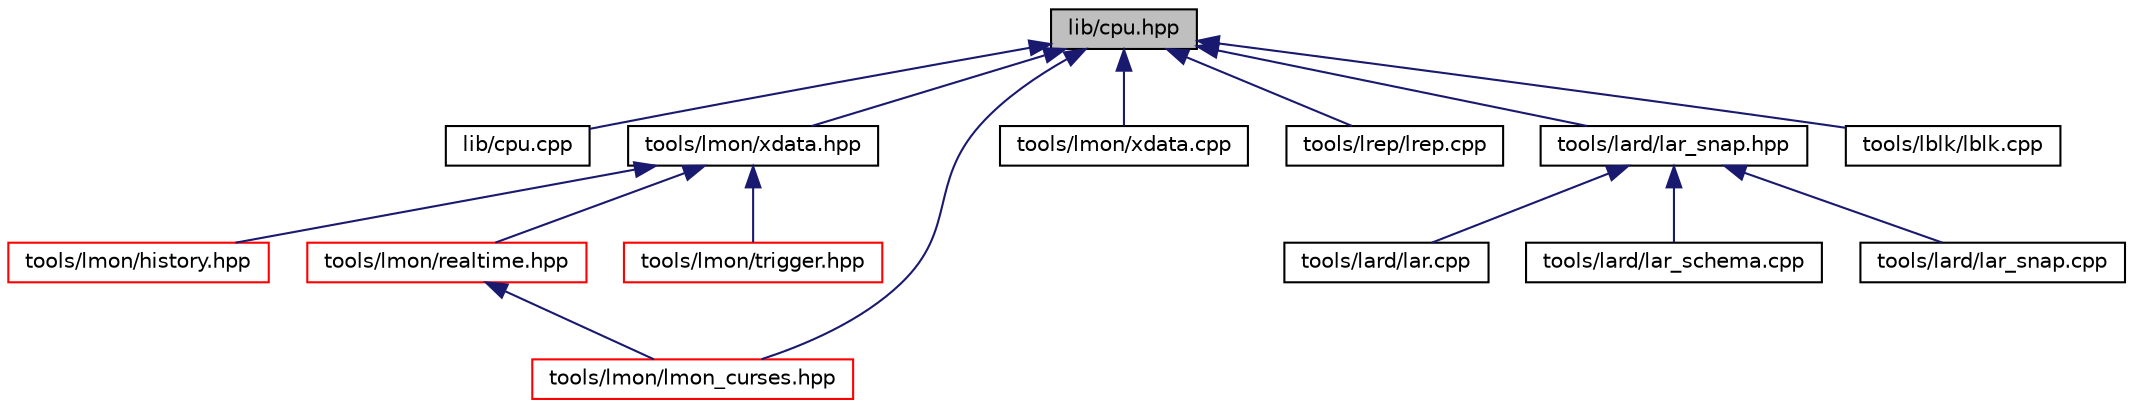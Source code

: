 digraph "lib/cpu.hpp"
{
 // LATEX_PDF_SIZE
  bgcolor="transparent";
  edge [fontname="Helvetica",fontsize="10",labelfontname="Helvetica",labelfontsize="10"];
  node [fontname="Helvetica",fontsize="10",shape=record];
  Node1 [label="lib/cpu.hpp",height=0.2,width=0.4,color="black", fillcolor="grey75", style="filled", fontcolor="black",tooltip=" "];
  Node1 -> Node2 [dir="back",color="midnightblue",fontsize="10",style="solid",fontname="Helvetica"];
  Node2 [label="lib/cpu.cpp",height=0.2,width=0.4,color="black",URL="$cpu_8cpp.html",tooltip=" "];
  Node1 -> Node3 [dir="back",color="midnightblue",fontsize="10",style="solid",fontname="Helvetica"];
  Node3 [label="tools/lmon/xdata.hpp",height=0.2,width=0.4,color="black",URL="$xdata_8hpp.html",tooltip=" "];
  Node3 -> Node4 [dir="back",color="midnightblue",fontsize="10",style="solid",fontname="Helvetica"];
  Node4 [label="tools/lmon/history.hpp",height=0.2,width=0.4,color="red",URL="$history_8hpp.html",tooltip=" "];
  Node3 -> Node7 [dir="back",color="midnightblue",fontsize="10",style="solid",fontname="Helvetica"];
  Node7 [label="tools/lmon/realtime.hpp",height=0.2,width=0.4,color="red",URL="$realtime_8hpp.html",tooltip=" "];
  Node7 -> Node8 [dir="back",color="midnightblue",fontsize="10",style="solid",fontname="Helvetica"];
  Node8 [label="tools/lmon/lmon_curses.hpp",height=0.2,width=0.4,color="red",URL="$lmon__curses_8hpp.html",tooltip=" "];
  Node3 -> Node11 [dir="back",color="midnightblue",fontsize="10",style="solid",fontname="Helvetica"];
  Node11 [label="tools/lmon/trigger.hpp",height=0.2,width=0.4,color="red",URL="$trigger_8hpp.html",tooltip=" "];
  Node1 -> Node8 [dir="back",color="midnightblue",fontsize="10",style="solid",fontname="Helvetica"];
  Node1 -> Node13 [dir="back",color="midnightblue",fontsize="10",style="solid",fontname="Helvetica"];
  Node13 [label="tools/lmon/xdata.cpp",height=0.2,width=0.4,color="black",URL="$xdata_8cpp.html",tooltip=" "];
  Node1 -> Node14 [dir="back",color="midnightblue",fontsize="10",style="solid",fontname="Helvetica"];
  Node14 [label="tools/lrep/lrep.cpp",height=0.2,width=0.4,color="black",URL="$lrep_8cpp.html",tooltip=" "];
  Node1 -> Node15 [dir="back",color="midnightblue",fontsize="10",style="solid",fontname="Helvetica"];
  Node15 [label="tools/lard/lar_snap.hpp",height=0.2,width=0.4,color="black",URL="$lar__snap_8hpp.html",tooltip=" "];
  Node15 -> Node16 [dir="back",color="midnightblue",fontsize="10",style="solid",fontname="Helvetica"];
  Node16 [label="tools/lard/lar.cpp",height=0.2,width=0.4,color="black",URL="$lar_8cpp.html",tooltip=" "];
  Node15 -> Node17 [dir="back",color="midnightblue",fontsize="10",style="solid",fontname="Helvetica"];
  Node17 [label="tools/lard/lar_schema.cpp",height=0.2,width=0.4,color="black",URL="$lar__schema_8cpp.html",tooltip=" "];
  Node15 -> Node18 [dir="back",color="midnightblue",fontsize="10",style="solid",fontname="Helvetica"];
  Node18 [label="tools/lard/lar_snap.cpp",height=0.2,width=0.4,color="black",URL="$lar__snap_8cpp.html",tooltip=" "];
  Node1 -> Node19 [dir="back",color="midnightblue",fontsize="10",style="solid",fontname="Helvetica"];
  Node19 [label="tools/lblk/lblk.cpp",height=0.2,width=0.4,color="black",URL="$lblk_8cpp.html",tooltip=" "];
}
